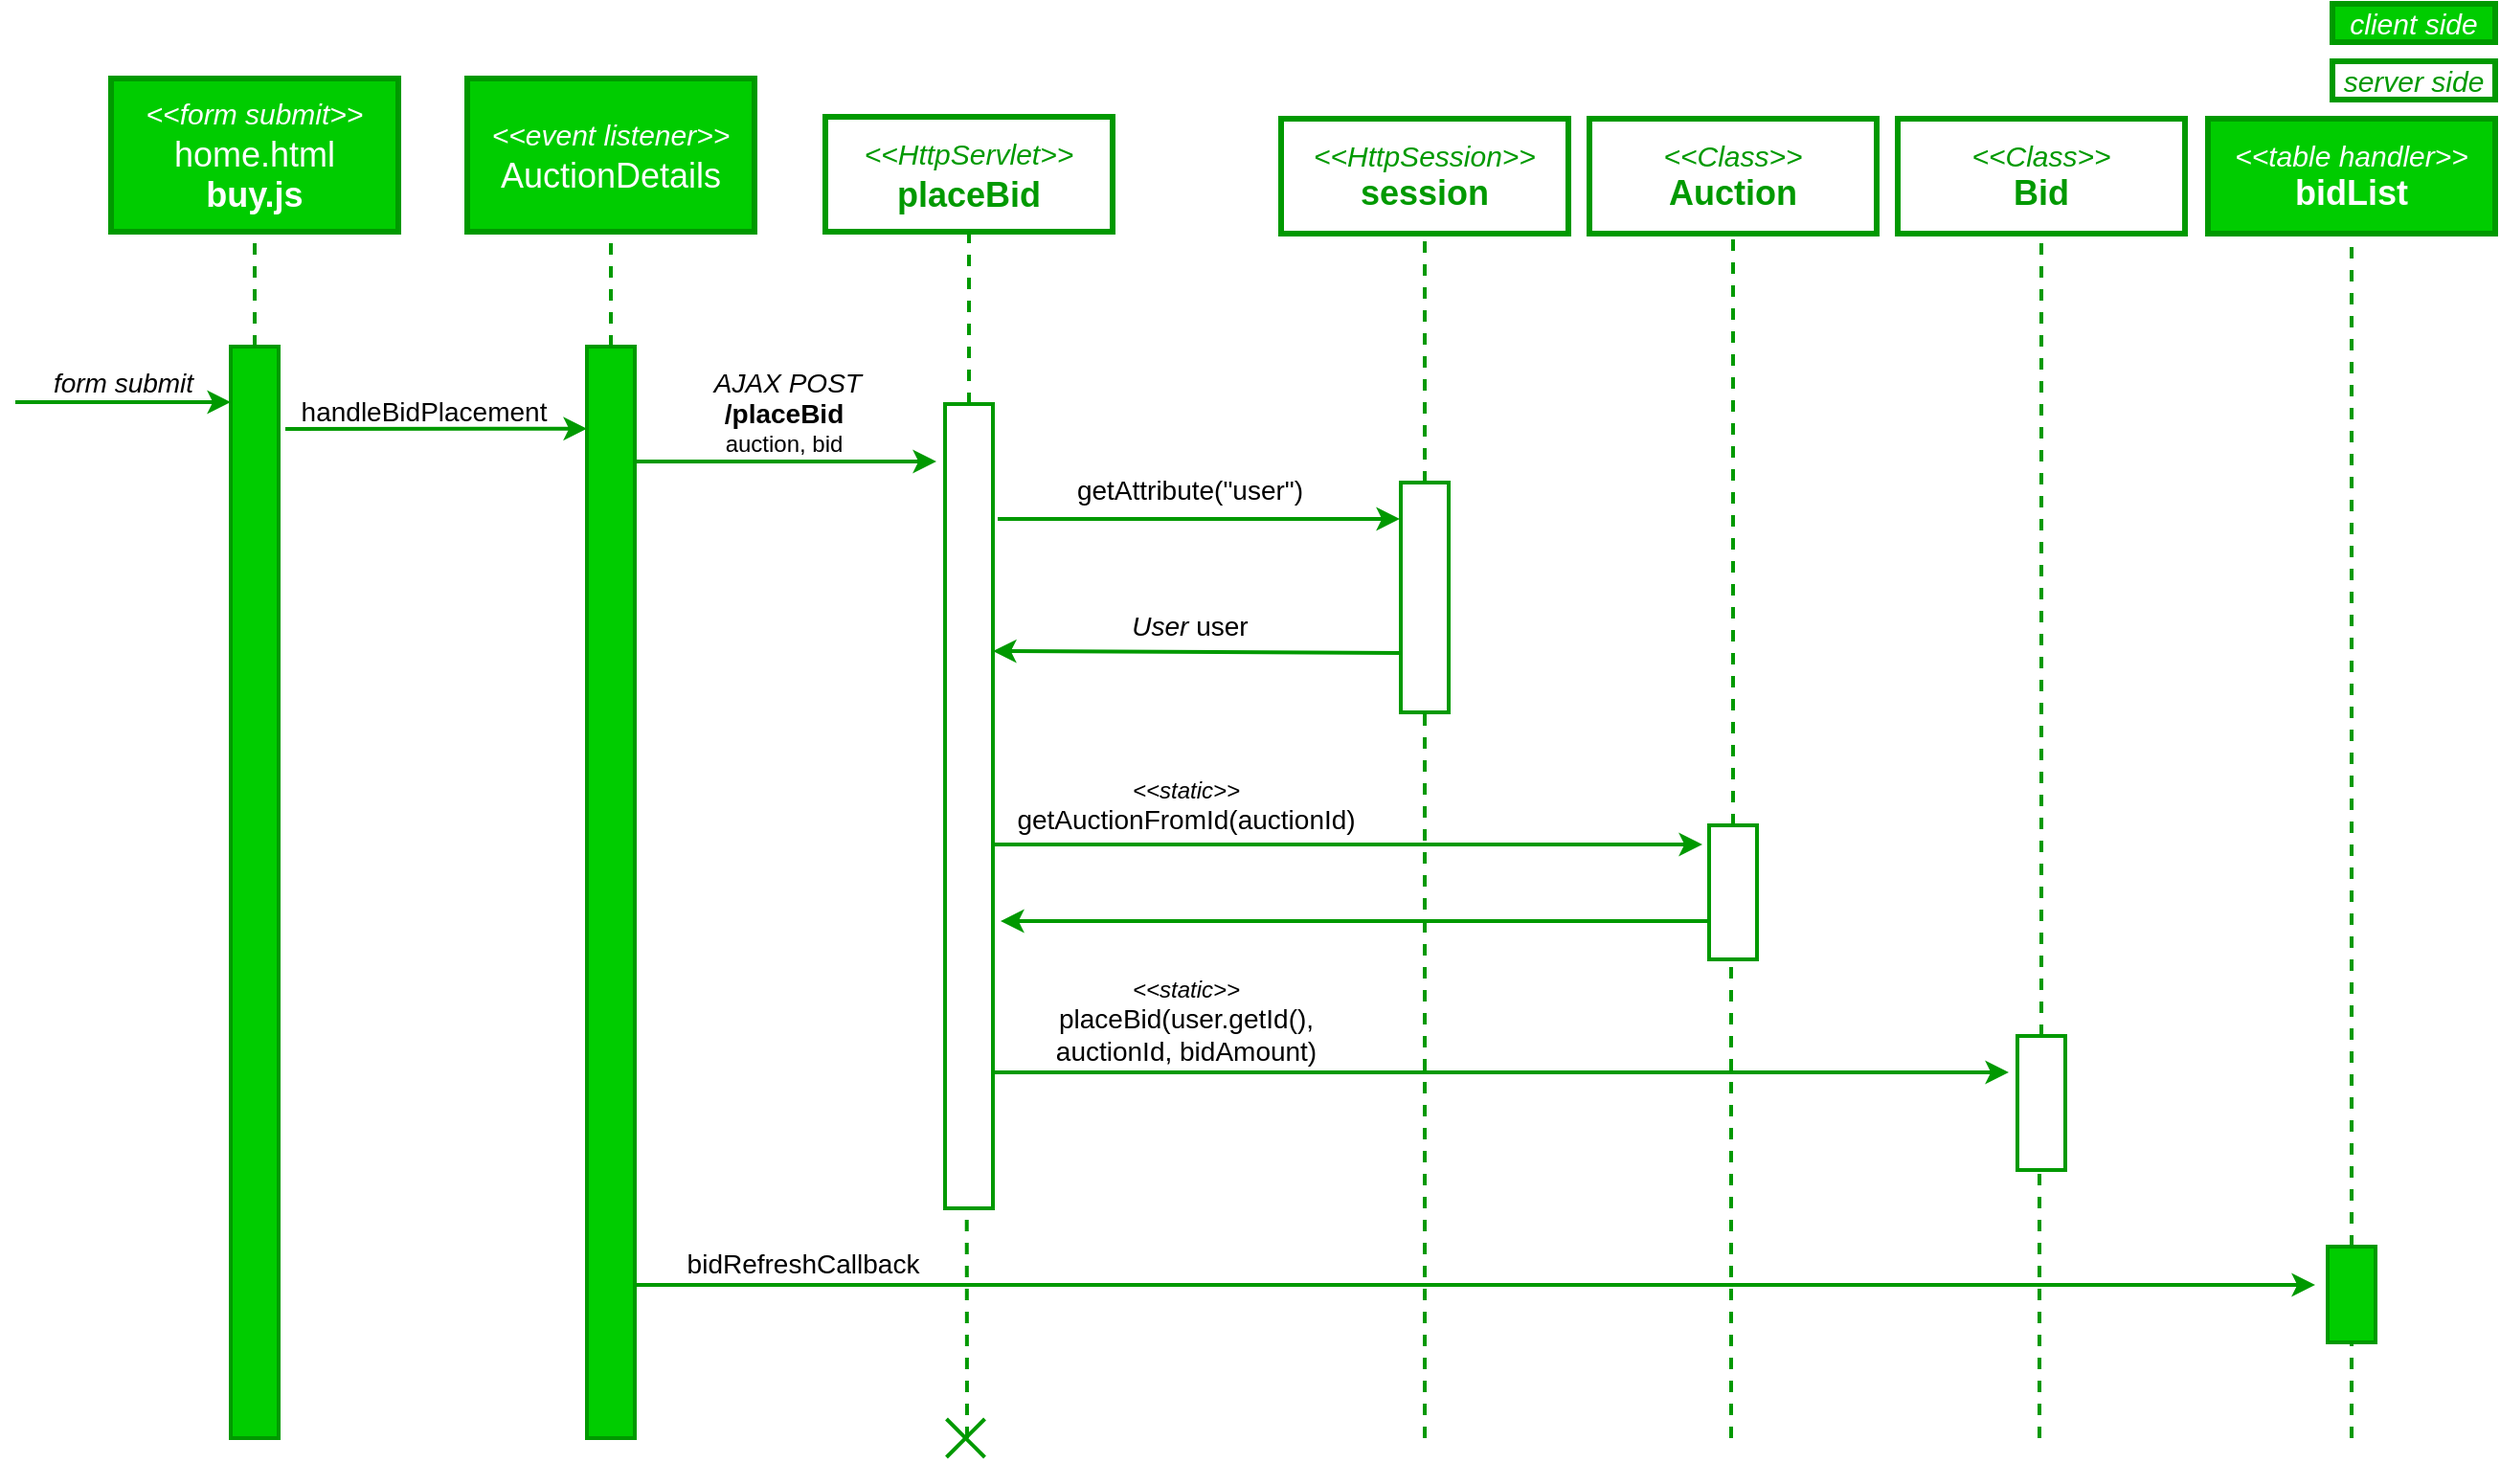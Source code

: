 <mxfile version="21.2.8" type="device">
  <diagram name="Page-1" id="IovuPlnuYOxv74p460Sw">
    <mxGraphModel dx="1828" dy="566" grid="1" gridSize="10" guides="1" tooltips="1" connect="1" arrows="1" fold="1" page="1" pageScale="1" pageWidth="850" pageHeight="1100" math="0" shadow="0">
      <root>
        <mxCell id="0" />
        <mxCell id="1" parent="0" />
        <mxCell id="tjZRGbeKw34wrT0C9eUE-2" value="&lt;i style=&quot;border-color: var(--border-color); color: rgb(0, 153, 0);&quot;&gt;&lt;font style=&quot;border-color: var(--border-color); font-size: 15px;&quot;&gt;&amp;lt;&amp;lt;HttpServlet&amp;gt;&amp;gt;&lt;/font&gt;&lt;/i&gt;&lt;font color=&quot;#009900&quot; style=&quot;&quot;&gt;&lt;b style=&quot;font-size: 18px;&quot;&gt;&lt;br&gt;placeBid&lt;br&gt;&lt;/b&gt;&lt;/font&gt;" style="rounded=0;whiteSpace=wrap;html=1;strokeWidth=3;fillColor=default;strokeColor=#009900;" parent="1" vertex="1">
          <mxGeometry x="-178" y="220" width="150" height="60" as="geometry" />
        </mxCell>
        <mxCell id="tjZRGbeKw34wrT0C9eUE-3" value="&lt;font color=&quot;#009900&quot; style=&quot;&quot;&gt;&lt;i style=&quot;&quot;&gt;&lt;font style=&quot;font-size: 15px;&quot;&gt;&amp;lt;&amp;lt;Class&amp;gt;&amp;gt;&lt;/font&gt;&lt;/i&gt;&lt;br&gt;&lt;span style=&quot;font-size: 18px;&quot;&gt;&lt;b&gt;Auction&lt;/b&gt;&lt;/span&gt;&lt;br&gt;&lt;/font&gt;" style="rounded=0;whiteSpace=wrap;html=1;strokeWidth=3;fillColor=default;strokeColor=#009900;" parent="1" vertex="1">
          <mxGeometry x="221" y="221" width="150" height="60" as="geometry" />
        </mxCell>
        <mxCell id="tjZRGbeKw34wrT0C9eUE-4" value="" style="endArrow=none;html=1;rounded=0;entryX=0.5;entryY=1;entryDx=0;entryDy=0;strokeWidth=2;fillColor=#d5e8d4;strokeColor=#009900;dashed=1;" parent="1" source="tjZRGbeKw34wrT0C9eUE-6" target="tjZRGbeKw34wrT0C9eUE-2" edge="1">
          <mxGeometry width="50" height="50" relative="1" as="geometry">
            <mxPoint x="-103" y="670" as="sourcePoint" />
            <mxPoint x="142" y="440" as="targetPoint" />
          </mxGeometry>
        </mxCell>
        <mxCell id="tjZRGbeKw34wrT0C9eUE-5" value="" style="endArrow=none;html=1;rounded=0;entryX=0.5;entryY=1;entryDx=0;entryDy=0;strokeWidth=2;fillColor=#d5e8d4;strokeColor=#009900;dashed=1;" parent="1" source="tjZRGbeKw34wrT0C9eUE-10" target="tjZRGbeKw34wrT0C9eUE-3" edge="1">
          <mxGeometry width="50" height="50" relative="1" as="geometry">
            <mxPoint x="296" y="671" as="sourcePoint" />
            <mxPoint x="16" y="351" as="targetPoint" />
          </mxGeometry>
        </mxCell>
        <mxCell id="tjZRGbeKw34wrT0C9eUE-7" value="" style="endArrow=none;html=1;rounded=0;strokeWidth=2;fillColor=#d5e8d4;strokeColor=#009900;dashed=1;entryX=0.454;entryY=1;entryDx=0;entryDy=0;entryPerimeter=0;" parent="1" target="tjZRGbeKw34wrT0C9eUE-6" edge="1">
          <mxGeometry width="50" height="50" relative="1" as="geometry">
            <mxPoint x="-104" y="910" as="sourcePoint" />
            <mxPoint x="-104.5" y="771" as="targetPoint" />
          </mxGeometry>
        </mxCell>
        <mxCell id="tjZRGbeKw34wrT0C9eUE-6" value="" style="rounded=0;whiteSpace=wrap;html=1;fillColor=#FFFFFF;strokeWidth=2;strokeColor=#009900;" parent="1" vertex="1">
          <mxGeometry x="-115.5" y="370" width="25" height="420" as="geometry" />
        </mxCell>
        <mxCell id="tjZRGbeKw34wrT0C9eUE-9" value="" style="endArrow=none;html=1;rounded=0;strokeWidth=2;strokeColor=#009900;startArrow=classic;startFill=1;" parent="1" edge="1">
          <mxGeometry width="50" height="50" relative="1" as="geometry">
            <mxPoint x="280" y="600" as="sourcePoint" />
            <mxPoint x="-90" y="600" as="targetPoint" />
          </mxGeometry>
        </mxCell>
        <mxCell id="tjZRGbeKw34wrT0C9eUE-11" value="" style="endArrow=none;html=1;rounded=0;strokeWidth=2;fillColor=#d5e8d4;strokeColor=#009900;dashed=1;" parent="1" edge="1">
          <mxGeometry width="50" height="50" relative="1" as="geometry">
            <mxPoint x="295" y="910" as="sourcePoint" />
            <mxPoint x="295" y="660" as="targetPoint" />
          </mxGeometry>
        </mxCell>
        <mxCell id="tjZRGbeKw34wrT0C9eUE-10" value="" style="rounded=0;whiteSpace=wrap;html=1;fillColor=#FFFFFF;strokeWidth=2;strokeColor=#009900;" parent="1" vertex="1">
          <mxGeometry x="283.5" y="590" width="25" height="70" as="geometry" />
        </mxCell>
        <mxCell id="tjZRGbeKw34wrT0C9eUE-12" value="&lt;font style=&quot;&quot;&gt;&lt;i style=&quot;&quot;&gt;&lt;font style=&quot;font-size: 12px;&quot;&gt;&amp;lt;&amp;lt;static&amp;gt;&amp;gt;&lt;/font&gt;&lt;/i&gt;&lt;br&gt;&lt;span style=&quot;font-size: 14px;&quot;&gt;getAuctionFromId(auctionId)&lt;/span&gt;&lt;br&gt;&lt;/font&gt;" style="text;html=1;align=center;verticalAlign=middle;resizable=0;points=[];autosize=1;strokeColor=none;fillColor=none;" parent="1" vertex="1">
          <mxGeometry x="-90.5" y="560" width="200" height="40" as="geometry" />
        </mxCell>
        <mxCell id="tjZRGbeKw34wrT0C9eUE-20" value="" style="endArrow=none;html=1;rounded=0;exitX=0;exitY=0.25;exitDx=0;exitDy=0;strokeWidth=2;strokeColor=#009900;startArrow=classic;startFill=1;" parent="1" edge="1">
          <mxGeometry width="50" height="50" relative="1" as="geometry">
            <mxPoint x="-488.5" y="369" as="sourcePoint" />
            <mxPoint x="-601" y="369" as="targetPoint" />
          </mxGeometry>
        </mxCell>
        <mxCell id="tjZRGbeKw34wrT0C9eUE-21" value="&lt;font style=&quot;font-size: 14px;&quot;&gt;&lt;i&gt;form submit&lt;/i&gt;&lt;/font&gt;" style="text;html=1;align=center;verticalAlign=middle;resizable=0;points=[];autosize=1;strokeColor=none;fillColor=none;" parent="1" vertex="1">
          <mxGeometry x="-595" y="344" width="100" height="30" as="geometry" />
        </mxCell>
        <mxCell id="tjZRGbeKw34wrT0C9eUE-22" value="&lt;font style=&quot;font-size: 14px;&quot;&gt;&lt;i&gt;&amp;nbsp;AJAX POST&lt;/i&gt;&lt;br&gt;&lt;b&gt;/placeBid&lt;/b&gt;&lt;/font&gt;&lt;br&gt;auction, bid" style="text;html=1;align=center;verticalAlign=middle;resizable=0;points=[];autosize=1;strokeColor=none;fillColor=none;" parent="1" vertex="1">
          <mxGeometry x="-250" y="344" width="100" height="60" as="geometry" />
        </mxCell>
        <mxCell id="tjZRGbeKw34wrT0C9eUE-23" value="&lt;font color=&quot;#009900&quot; style=&quot;&quot;&gt;&lt;span style=&quot;font-size: 15px;&quot;&gt;&lt;i&gt;&amp;lt;&amp;lt;HttpSession&amp;gt;&amp;gt;&lt;/i&gt;&lt;/span&gt;&lt;br&gt;&lt;span style=&quot;font-size: 18px;&quot;&gt;&lt;b&gt;session&lt;/b&gt;&lt;/span&gt;&lt;br&gt;&lt;/font&gt;" style="rounded=0;whiteSpace=wrap;html=1;strokeWidth=3;fillColor=default;strokeColor=#009900;" parent="1" vertex="1">
          <mxGeometry x="60" y="221" width="150" height="60" as="geometry" />
        </mxCell>
        <mxCell id="tjZRGbeKw34wrT0C9eUE-24" value="" style="endArrow=none;html=1;rounded=0;entryX=0.5;entryY=1;entryDx=0;entryDy=0;strokeWidth=2;fillColor=#d5e8d4;strokeColor=#009900;dashed=1;" parent="1" source="tjZRGbeKw34wrT0C9eUE-26" target="tjZRGbeKw34wrT0C9eUE-23" edge="1">
          <mxGeometry width="50" height="50" relative="1" as="geometry">
            <mxPoint x="135" y="671" as="sourcePoint" />
            <mxPoint x="-145" y="351" as="targetPoint" />
          </mxGeometry>
        </mxCell>
        <mxCell id="tjZRGbeKw34wrT0C9eUE-25" value="" style="endArrow=none;html=1;rounded=0;entryX=0.5;entryY=1;entryDx=0;entryDy=0;strokeWidth=2;fillColor=#d5e8d4;strokeColor=#009900;dashed=1;" parent="1" target="tjZRGbeKw34wrT0C9eUE-26" edge="1">
          <mxGeometry width="50" height="50" relative="1" as="geometry">
            <mxPoint x="135" y="910" as="sourcePoint" />
            <mxPoint x="135" y="491" as="targetPoint" />
          </mxGeometry>
        </mxCell>
        <mxCell id="tjZRGbeKw34wrT0C9eUE-26" value="" style="rounded=0;whiteSpace=wrap;html=1;fillColor=#FFFFFF;strokeWidth=2;strokeColor=#009900;" parent="1" vertex="1">
          <mxGeometry x="122.5" y="411" width="25" height="120" as="geometry" />
        </mxCell>
        <mxCell id="tjZRGbeKw34wrT0C9eUE-27" value="" style="endArrow=none;html=1;rounded=0;strokeWidth=2;strokeColor=#009900;startArrow=classic;startFill=1;" parent="1" edge="1">
          <mxGeometry width="50" height="50" relative="1" as="geometry">
            <mxPoint x="122" y="430" as="sourcePoint" />
            <mxPoint x="-88" y="430" as="targetPoint" />
          </mxGeometry>
        </mxCell>
        <mxCell id="tjZRGbeKw34wrT0C9eUE-28" value="&lt;font style=&quot;font-size: 14px;&quot;&gt;getAttribute(&quot;user&quot;)&lt;/font&gt;" style="text;html=1;align=center;verticalAlign=middle;resizable=0;points=[];autosize=1;strokeColor=none;fillColor=none;" parent="1" vertex="1">
          <mxGeometry x="-58" y="400" width="140" height="30" as="geometry" />
        </mxCell>
        <mxCell id="tjZRGbeKw34wrT0C9eUE-29" value="" style="endArrow=none;html=1;rounded=0;strokeWidth=2;strokeColor=#009900;startArrow=classic;startFill=1;" parent="1" edge="1">
          <mxGeometry width="50" height="50" relative="1" as="geometry">
            <mxPoint x="-90.5" y="499" as="sourcePoint" />
            <mxPoint x="122" y="500" as="targetPoint" />
          </mxGeometry>
        </mxCell>
        <mxCell id="tjZRGbeKw34wrT0C9eUE-30" value="&lt;font style=&quot;font-size: 14px;&quot;&gt;&lt;i&gt;User&lt;/i&gt; user&lt;/font&gt;" style="text;html=1;align=center;verticalAlign=middle;resizable=0;points=[];autosize=1;strokeColor=none;fillColor=none;" parent="1" vertex="1">
          <mxGeometry x="-28" y="471" width="80" height="30" as="geometry" />
        </mxCell>
        <mxCell id="tjZRGbeKw34wrT0C9eUE-34" value="" style="group" parent="1" vertex="1" connectable="0">
          <mxGeometry x="-114.75" y="900" width="20" height="20" as="geometry" />
        </mxCell>
        <mxCell id="tjZRGbeKw34wrT0C9eUE-32" value="" style="endArrow=none;html=1;rounded=0;strokeWidth=2;fillColor=#d5e8d4;strokeColor=#009900;" parent="tjZRGbeKw34wrT0C9eUE-34" edge="1">
          <mxGeometry width="50" height="50" relative="1" as="geometry">
            <mxPoint y="20" as="sourcePoint" />
            <mxPoint x="20" as="targetPoint" />
          </mxGeometry>
        </mxCell>
        <mxCell id="tjZRGbeKw34wrT0C9eUE-33" value="" style="endArrow=none;html=1;rounded=0;strokeWidth=2;fillColor=#d5e8d4;strokeColor=#009900;" parent="tjZRGbeKw34wrT0C9eUE-34" edge="1">
          <mxGeometry width="50" height="50" relative="1" as="geometry">
            <mxPoint x="20" y="20" as="sourcePoint" />
            <mxPoint as="targetPoint" />
          </mxGeometry>
        </mxCell>
        <mxCell id="ki2tDZn7keGU7olpMhpC-1" value="&lt;i style=&quot;border-color: var(--border-color);&quot;&gt;&lt;font style=&quot;border-color: var(--border-color); font-size: 15px;&quot;&gt;&amp;lt;&amp;lt;form submit&amp;gt;&amp;gt;&lt;/font&gt;&lt;/i&gt;&lt;span style=&quot;font-size: 18px;&quot;&gt;&lt;br&gt;home.html&lt;br&gt;&lt;b style=&quot;&quot;&gt;buy.js&lt;/b&gt;&lt;br&gt;&lt;/span&gt;" style="rounded=0;whiteSpace=wrap;html=1;strokeWidth=3;fillColor=#00cc00;strokeColor=#009900;fillStyle=auto;fontColor=#ffffff;" parent="1" vertex="1">
          <mxGeometry x="-551" y="200" width="150" height="80" as="geometry" />
        </mxCell>
        <mxCell id="ki2tDZn7keGU7olpMhpC-2" value="" style="endArrow=none;html=1;rounded=0;entryX=0.5;entryY=1;entryDx=0;entryDy=0;strokeWidth=2;fillColor=#d5e8d4;strokeColor=#009900;dashed=1;" parent="1" source="ki2tDZn7keGU7olpMhpC-4" target="ki2tDZn7keGU7olpMhpC-1" edge="1">
          <mxGeometry width="50" height="50" relative="1" as="geometry">
            <mxPoint x="-476" y="670" as="sourcePoint" />
            <mxPoint x="-231" y="440" as="targetPoint" />
          </mxGeometry>
        </mxCell>
        <mxCell id="ki2tDZn7keGU7olpMhpC-4" value="" style="rounded=0;whiteSpace=wrap;html=1;fillColor=#00CC00;strokeWidth=2;strokeColor=#009900;" parent="1" vertex="1">
          <mxGeometry x="-488.5" y="340" width="25" height="570" as="geometry" />
        </mxCell>
        <mxCell id="ki2tDZn7keGU7olpMhpC-5" value="" style="endArrow=none;html=1;rounded=0;strokeWidth=2;strokeColor=#009900;startArrow=classic;startFill=1;" parent="1" edge="1">
          <mxGeometry width="50" height="50" relative="1" as="geometry">
            <mxPoint x="-120" y="400" as="sourcePoint" />
            <mxPoint x="-277" y="400" as="targetPoint" />
          </mxGeometry>
        </mxCell>
        <mxCell id="ki2tDZn7keGU7olpMhpC-13" value="&lt;i style=&quot;border-color: var(--border-color);&quot;&gt;&lt;font color=&quot;#ffffff&quot; style=&quot;border-color: var(--border-color); font-size: 15px;&quot;&gt;&amp;lt;&amp;lt;event listener&amp;gt;&amp;gt;&lt;/font&gt;&lt;/i&gt;&lt;span style=&quot;font-size: 18px;&quot;&gt;&lt;font color=&quot;#ffffff&quot;&gt;&lt;br&gt;AuctionDetails&lt;/font&gt;&lt;br&gt;&lt;/span&gt;" style="rounded=0;whiteSpace=wrap;html=1;strokeWidth=3;fillColor=#00CC00;strokeColor=#009900;" parent="1" vertex="1">
          <mxGeometry x="-365" y="200" width="150" height="80" as="geometry" />
        </mxCell>
        <mxCell id="ki2tDZn7keGU7olpMhpC-14" value="" style="endArrow=none;html=1;rounded=0;entryX=0.5;entryY=1;entryDx=0;entryDy=0;strokeWidth=2;fillColor=#d5e8d4;strokeColor=#009900;dashed=1;" parent="1" source="ki2tDZn7keGU7olpMhpC-15" target="ki2tDZn7keGU7olpMhpC-13" edge="1">
          <mxGeometry width="50" height="50" relative="1" as="geometry">
            <mxPoint x="-290" y="670" as="sourcePoint" />
            <mxPoint x="-45" y="440" as="targetPoint" />
          </mxGeometry>
        </mxCell>
        <mxCell id="ki2tDZn7keGU7olpMhpC-15" value="" style="rounded=0;whiteSpace=wrap;html=1;fillColor=#00CC00;strokeWidth=2;strokeColor=#009900;" parent="1" vertex="1">
          <mxGeometry x="-302.5" y="340" width="25" height="570" as="geometry" />
        </mxCell>
        <mxCell id="ki2tDZn7keGU7olpMhpC-16" value="" style="endArrow=none;html=1;rounded=0;strokeWidth=2;strokeColor=#009900;startArrow=classic;startFill=1;" parent="1" edge="1">
          <mxGeometry width="50" height="50" relative="1" as="geometry">
            <mxPoint x="-302.5" y="382.86" as="sourcePoint" />
            <mxPoint x="-460" y="383" as="targetPoint" />
          </mxGeometry>
        </mxCell>
        <mxCell id="ki2tDZn7keGU7olpMhpC-17" value="&lt;span style=&quot;font-size: 14px;&quot;&gt;handleBidPlacement&lt;/span&gt;" style="text;html=1;align=center;verticalAlign=middle;resizable=0;points=[];autosize=1;strokeColor=none;fillColor=none;" parent="1" vertex="1">
          <mxGeometry x="-463.5" y="359" width="150" height="30" as="geometry" />
        </mxCell>
        <mxCell id="ki2tDZn7keGU7olpMhpC-19" value="&lt;font color=&quot;#ffffff&quot;&gt;&lt;i style=&quot;&quot;&gt;&lt;font style=&quot;font-size: 15px;&quot;&gt;&amp;lt;&amp;lt;table handler&amp;gt;&amp;gt;&lt;/font&gt;&lt;/i&gt;&lt;br&gt;&lt;span style=&quot;font-size: 18px;&quot;&gt;&lt;b&gt;bidList&lt;/b&gt;&lt;/span&gt;&lt;br&gt;&lt;/font&gt;" style="rounded=0;whiteSpace=wrap;html=1;strokeWidth=3;fillColor=#00CC00;strokeColor=#009900;" parent="1" vertex="1">
          <mxGeometry x="544" y="221" width="150" height="60" as="geometry" />
        </mxCell>
        <mxCell id="ki2tDZn7keGU7olpMhpC-20" value="" style="endArrow=none;html=1;rounded=0;entryX=0.5;entryY=1;entryDx=0;entryDy=0;strokeWidth=2;fillColor=#d5e8d4;strokeColor=#009900;dashed=1;" parent="1" source="ki2tDZn7keGU7olpMhpC-22" target="ki2tDZn7keGU7olpMhpC-19" edge="1">
          <mxGeometry width="50" height="50" relative="1" as="geometry">
            <mxPoint x="619" y="671" as="sourcePoint" />
            <mxPoint x="339" y="351" as="targetPoint" />
          </mxGeometry>
        </mxCell>
        <mxCell id="ki2tDZn7keGU7olpMhpC-27" value="" style="endArrow=none;html=1;rounded=0;strokeWidth=2;fillColor=#d5e8d4;strokeColor=#009900;dashed=1;" parent="1" target="ki2tDZn7keGU7olpMhpC-22" edge="1">
          <mxGeometry width="50" height="50" relative="1" as="geometry">
            <mxPoint x="619" y="910" as="sourcePoint" />
            <mxPoint x="617.5" y="772" as="targetPoint" />
          </mxGeometry>
        </mxCell>
        <mxCell id="ki2tDZn7keGU7olpMhpC-22" value="" style="rounded=0;whiteSpace=wrap;html=1;fillColor=#00CC00;strokeWidth=2;strokeColor=#009900;" parent="1" vertex="1">
          <mxGeometry x="606.5" y="810" width="25" height="50" as="geometry" />
        </mxCell>
        <mxCell id="ki2tDZn7keGU7olpMhpC-29" value="" style="endArrow=none;html=1;rounded=0;strokeWidth=2;strokeColor=#009900;startArrow=classic;startFill=1;" parent="1" edge="1">
          <mxGeometry width="50" height="50" relative="1" as="geometry">
            <mxPoint x="600" y="830" as="sourcePoint" />
            <mxPoint x="-277.5" y="830" as="targetPoint" />
          </mxGeometry>
        </mxCell>
        <mxCell id="ki2tDZn7keGU7olpMhpC-31" value="&lt;span style=&quot;font-size: 14px;&quot;&gt;bidRefreshCallback&lt;/span&gt;" style="text;html=1;align=center;verticalAlign=middle;resizable=0;points=[];autosize=1;strokeColor=none;fillColor=none;" parent="1" vertex="1">
          <mxGeometry x="-260.5" y="804" width="140" height="30" as="geometry" />
        </mxCell>
        <mxCell id="ki2tDZn7keGU7olpMhpC-33" value="&lt;font color=&quot;#009900&quot; style=&quot;&quot;&gt;&lt;span style=&quot;font-size: 15px;&quot;&gt;&lt;i&gt;server side&lt;/i&gt;&lt;/span&gt;&lt;br&gt;&lt;/font&gt;" style="rounded=0;whiteSpace=wrap;html=1;strokeWidth=3;fillColor=default;strokeColor=#009900;" parent="1" vertex="1">
          <mxGeometry x="609" y="191" width="85" height="20" as="geometry" />
        </mxCell>
        <mxCell id="ki2tDZn7keGU7olpMhpC-34" value="&lt;font color=&quot;#ffffff&quot;&gt;&lt;span style=&quot;font-size: 15px;&quot;&gt;&lt;i&gt;client side&lt;/i&gt;&lt;/span&gt;&lt;/font&gt;" style="rounded=0;whiteSpace=wrap;html=1;strokeWidth=3;fillColor=#00CC00;strokeColor=#009900;" parent="1" vertex="1">
          <mxGeometry x="609" y="161" width="85" height="20" as="geometry" />
        </mxCell>
        <mxCell id="6MIaR3WKCf1RQzaY556U-1" value="&lt;font color=&quot;#009900&quot; style=&quot;&quot;&gt;&lt;i style=&quot;&quot;&gt;&lt;font style=&quot;font-size: 15px;&quot;&gt;&amp;lt;&amp;lt;Class&amp;gt;&amp;gt;&lt;/font&gt;&lt;/i&gt;&lt;br&gt;&lt;span style=&quot;font-size: 18px;&quot;&gt;&lt;b&gt;Bid&lt;/b&gt;&lt;/span&gt;&lt;br&gt;&lt;/font&gt;" style="rounded=0;whiteSpace=wrap;html=1;strokeWidth=3;fillColor=default;strokeColor=#009900;" parent="1" vertex="1">
          <mxGeometry x="382" y="221" width="150" height="60" as="geometry" />
        </mxCell>
        <mxCell id="6MIaR3WKCf1RQzaY556U-2" value="" style="endArrow=none;html=1;rounded=0;entryX=0.5;entryY=1;entryDx=0;entryDy=0;strokeWidth=2;fillColor=#d5e8d4;strokeColor=#009900;dashed=1;" parent="1" source="6MIaR3WKCf1RQzaY556U-4" target="6MIaR3WKCf1RQzaY556U-1" edge="1">
          <mxGeometry width="50" height="50" relative="1" as="geometry">
            <mxPoint x="457" y="671" as="sourcePoint" />
            <mxPoint x="177" y="351" as="targetPoint" />
          </mxGeometry>
        </mxCell>
        <mxCell id="6MIaR3WKCf1RQzaY556U-3" value="" style="endArrow=none;html=1;rounded=0;strokeWidth=2;fillColor=#d5e8d4;strokeColor=#009900;dashed=1;" parent="1" edge="1">
          <mxGeometry width="50" height="50" relative="1" as="geometry">
            <mxPoint x="456" y="910" as="sourcePoint" />
            <mxPoint x="456" y="770" as="targetPoint" />
          </mxGeometry>
        </mxCell>
        <mxCell id="6MIaR3WKCf1RQzaY556U-4" value="" style="rounded=0;whiteSpace=wrap;html=1;fillColor=#FFFFFF;strokeWidth=2;strokeColor=#009900;" parent="1" vertex="1">
          <mxGeometry x="444.5" y="700" width="25" height="70" as="geometry" />
        </mxCell>
        <mxCell id="6MIaR3WKCf1RQzaY556U-5" value="" style="endArrow=none;html=1;rounded=0;strokeWidth=2;strokeColor=#009900;startArrow=classic;startFill=1;" parent="1" edge="1">
          <mxGeometry width="50" height="50" relative="1" as="geometry">
            <mxPoint x="-86.5" y="640" as="sourcePoint" />
            <mxPoint x="283.5" y="640" as="targetPoint" />
          </mxGeometry>
        </mxCell>
        <mxCell id="6MIaR3WKCf1RQzaY556U-6" value="" style="endArrow=none;html=1;rounded=0;strokeWidth=2;strokeColor=#009900;startArrow=classic;startFill=1;" parent="1" edge="1">
          <mxGeometry width="50" height="50" relative="1" as="geometry">
            <mxPoint x="440" y="719" as="sourcePoint" />
            <mxPoint x="-90" y="719" as="targetPoint" />
          </mxGeometry>
        </mxCell>
        <mxCell id="6MIaR3WKCf1RQzaY556U-7" value="&lt;font style=&quot;&quot;&gt;&lt;i style=&quot;&quot;&gt;&lt;font style=&quot;font-size: 12px;&quot;&gt;&amp;lt;&amp;lt;static&amp;gt;&amp;gt;&lt;/font&gt;&lt;/i&gt;&lt;br&gt;&lt;span style=&quot;font-size: 14px;&quot;&gt;placeBid(user.getId(),&lt;br&gt;auctionId, bidAmount)&lt;/span&gt;&lt;br&gt;&lt;/font&gt;" style="text;html=1;align=center;verticalAlign=middle;resizable=0;points=[];autosize=1;strokeColor=none;fillColor=none;" parent="1" vertex="1">
          <mxGeometry x="-70.5" y="662" width="160" height="60" as="geometry" />
        </mxCell>
      </root>
    </mxGraphModel>
  </diagram>
</mxfile>
